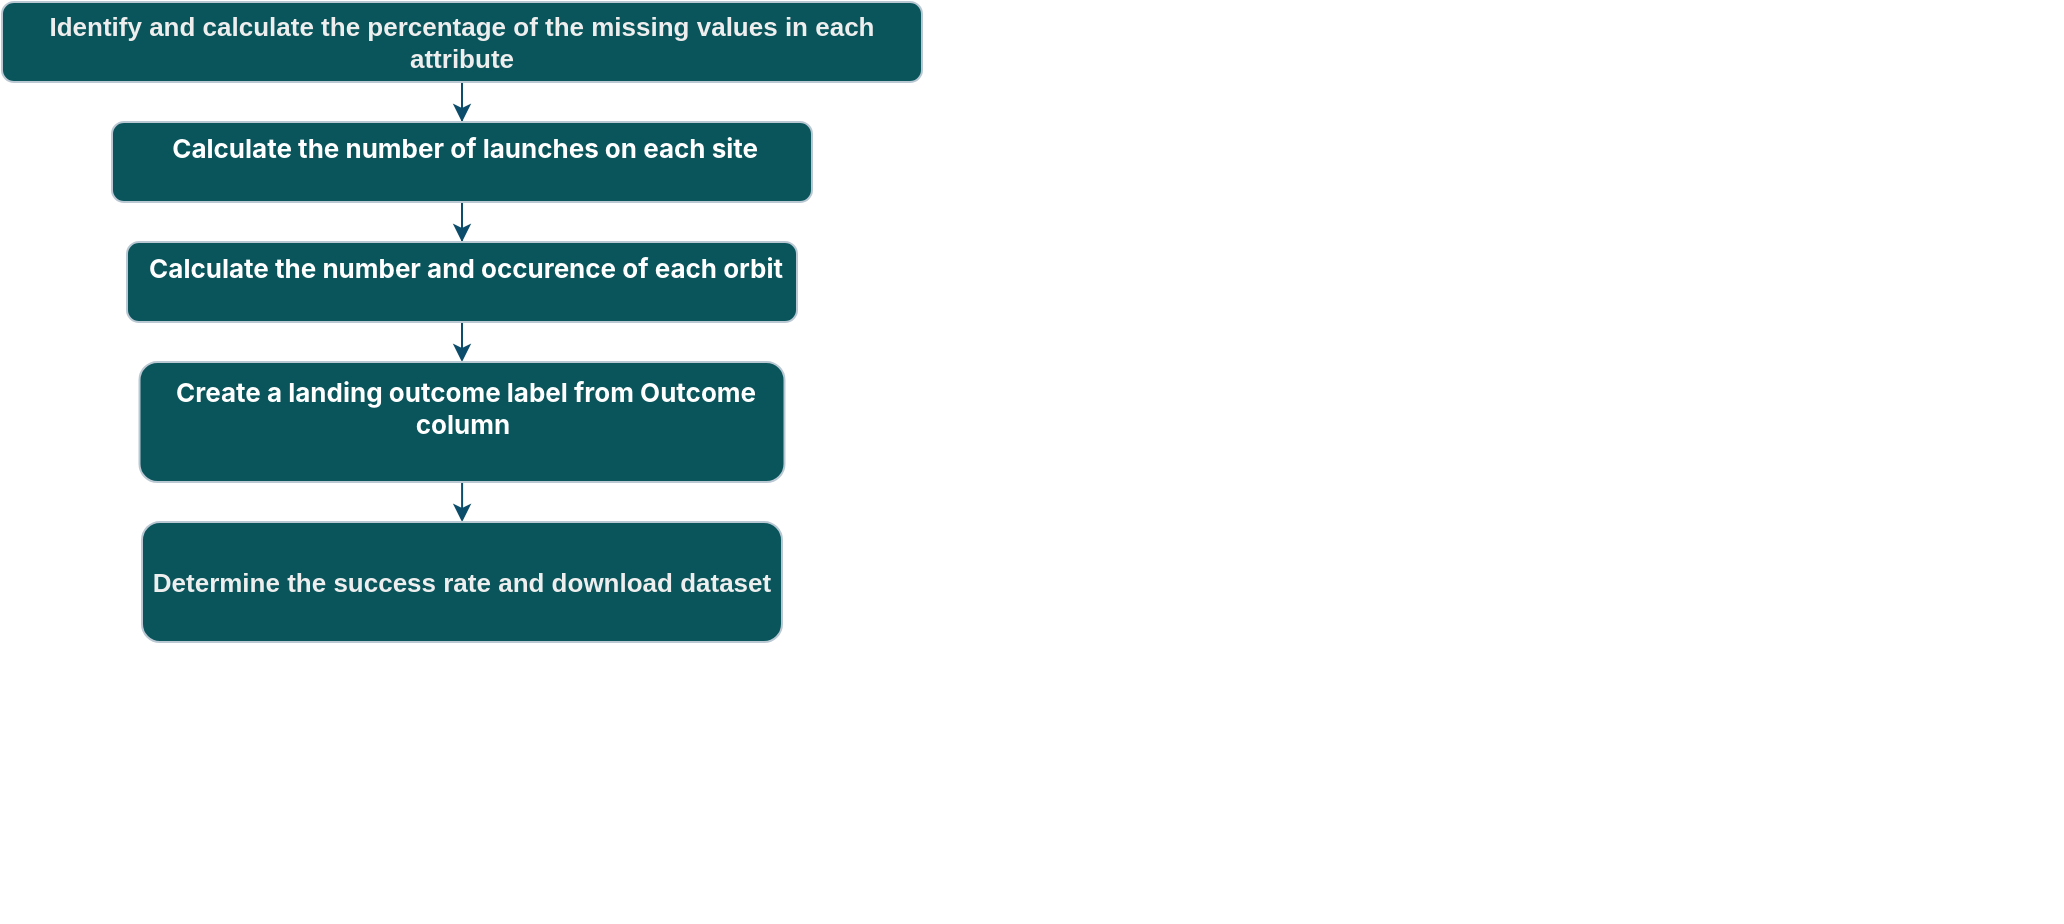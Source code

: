 <mxfile version="21.1.1" type="github">
  <diagram name="Page-1" id="XJa_YqYrmM3YX7fNveG3">
    <mxGraphModel dx="1434" dy="736" grid="1" gridSize="10" guides="1" tooltips="1" connect="1" arrows="1" fold="1" page="1" pageScale="1" pageWidth="850" pageHeight="1100" math="0" shadow="0">
      <root>
        <mxCell id="0" />
        <mxCell id="1" parent="0" />
        <mxCell id="xhZJJGkNVvbvQg2QOkUd-3" value="" style="edgeStyle=orthogonalEdgeStyle;rounded=0;orthogonalLoop=1;jettySize=auto;html=1;labelBackgroundColor=none;strokeColor=#0B4D6A;fontColor=default;align=center;verticalAlign=middle;fontSize=13;" edge="1" parent="1" source="xhZJJGkNVvbvQg2QOkUd-1" target="xhZJJGkNVvbvQg2QOkUd-2">
          <mxGeometry relative="1" as="geometry" />
        </mxCell>
        <mxCell id="xhZJJGkNVvbvQg2QOkUd-1" value="&lt;b style=&quot;font-size: 13px;&quot;&gt;Identify and calculate the percentage of the missing values in each attribute&lt;/b&gt;" style="rounded=1;whiteSpace=wrap;html=1;labelBackgroundColor=none;fillColor=#09555B;strokeColor=#BAC8D3;fontColor=#EEEEEE;align=center;verticalAlign=middle;fontSize=13;" vertex="1" parent="1">
          <mxGeometry x="120" y="100" width="460" height="40" as="geometry" />
        </mxCell>
        <mxCell id="xhZJJGkNVvbvQg2QOkUd-5" value="" style="edgeStyle=orthogonalEdgeStyle;rounded=0;orthogonalLoop=1;jettySize=auto;html=1;labelBackgroundColor=none;strokeColor=#0B4D6A;fontColor=default;align=center;verticalAlign=middle;fontSize=13;" edge="1" parent="1" source="xhZJJGkNVvbvQg2QOkUd-2" target="xhZJJGkNVvbvQg2QOkUd-4">
          <mxGeometry relative="1" as="geometry" />
        </mxCell>
        <mxCell id="xhZJJGkNVvbvQg2QOkUd-2" value="&lt;h3 style=&quot;border-color: var(--border-color); box-sizing: unset; line-height: var(--jp-content-heading-line-height); margin-top: calc(0.5 * var(--jp-content-heading-margin-top)); font-size: 13px; font-family: -apple-system, BlinkMacSystemFont, &amp;quot;Segoe UI&amp;quot;, Helvetica, Arial, sans-serif, &amp;quot;Apple Color Emoji&amp;quot;, &amp;quot;Segoe UI Emoji&amp;quot;, &amp;quot;Segoe UI Symbol&amp;quot;;&quot; id=&quot;TASK-1:-Calculate-the-number-of-launches-on-each-site&quot;&gt;&lt;font style=&quot;border-color: var(--border-color); font-size: 13px;&quot; color=&quot;#ffffff&quot;&gt;&amp;nbsp;Calculate the number of launches on each site&lt;/font&gt;&lt;/h3&gt;" style="rounded=1;whiteSpace=wrap;html=1;labelBackgroundColor=none;fillColor=#09555B;strokeColor=#BAC8D3;fontColor=#EEEEEE;align=center;verticalAlign=middle;fontSize=13;" vertex="1" parent="1">
          <mxGeometry x="175" y="160" width="350" height="40" as="geometry" />
        </mxCell>
        <mxCell id="xhZJJGkNVvbvQg2QOkUd-9" value="" style="edgeStyle=orthogonalEdgeStyle;rounded=0;orthogonalLoop=1;jettySize=auto;html=1;labelBackgroundColor=none;strokeColor=#0B4D6A;fontColor=default;align=center;verticalAlign=middle;fontSize=13;" edge="1" parent="1" source="xhZJJGkNVvbvQg2QOkUd-4" target="xhZJJGkNVvbvQg2QOkUd-8">
          <mxGeometry relative="1" as="geometry" />
        </mxCell>
        <mxCell id="xhZJJGkNVvbvQg2QOkUd-4" value="&lt;h3 style=&quot;border-color: var(--border-color); box-sizing: unset; line-height: var(--jp-content-heading-line-height); margin-top: calc(0.5 * var(--jp-content-heading-margin-top)); font-size: 13px; font-family: -apple-system, BlinkMacSystemFont, &amp;quot;Segoe UI&amp;quot;, Helvetica, Arial, sans-serif, &amp;quot;Apple Color Emoji&amp;quot;, &amp;quot;Segoe UI Emoji&amp;quot;, &amp;quot;Segoe UI Symbol&amp;quot;;&quot; id=&quot;TASK-1:-Calculate-the-number-of-launches-on-each-site&quot;&gt;&lt;font style=&quot;border-color: var(--border-color); font-size: 13px;&quot; color=&quot;#ffffff&quot;&gt;&amp;nbsp;Calculate the number and occurence of each orbit&lt;/font&gt;&lt;/h3&gt;" style="rounded=1;whiteSpace=wrap;html=1;labelBackgroundColor=none;fillColor=#09555B;strokeColor=#BAC8D3;fontColor=#EEEEEE;align=center;verticalAlign=middle;fontSize=13;" vertex="1" parent="1">
          <mxGeometry x="182.5" y="220" width="335" height="40" as="geometry" />
        </mxCell>
        <mxCell id="xhZJJGkNVvbvQg2QOkUd-11" value="" style="edgeStyle=orthogonalEdgeStyle;rounded=0;orthogonalLoop=1;jettySize=auto;html=1;labelBackgroundColor=none;strokeColor=#0B4D6A;fontColor=default;align=center;verticalAlign=middle;fontSize=13;" edge="1" parent="1" source="xhZJJGkNVvbvQg2QOkUd-8" target="xhZJJGkNVvbvQg2QOkUd-10">
          <mxGeometry relative="1" as="geometry" />
        </mxCell>
        <mxCell id="xhZJJGkNVvbvQg2QOkUd-8" value="&lt;h3 style=&quot;border-color: var(--border-color); box-sizing: unset; line-height: var(--jp-content-heading-line-height); margin-top: calc(0.5 * var(--jp-content-heading-margin-top)); font-size: 13px; font-family: -apple-system, BlinkMacSystemFont, &amp;quot;Segoe UI&amp;quot;, Helvetica, Arial, sans-serif, &amp;quot;Apple Color Emoji&amp;quot;, &amp;quot;Segoe UI Emoji&amp;quot;, &amp;quot;Segoe UI Symbol&amp;quot;;&quot; id=&quot;TASK-1:-Calculate-the-number-of-launches-on-each-site&quot;&gt;&lt;font style=&quot;border-color: var(--border-color); font-size: 13px;&quot; color=&quot;#ffffff&quot;&gt;&amp;nbsp;Create a landing outcome label from Outcome column&lt;/font&gt;&lt;/h3&gt;" style="whiteSpace=wrap;html=1;rounded=1;labelBackgroundColor=none;fillColor=#09555B;strokeColor=#BAC8D3;fontColor=#EEEEEE;align=center;verticalAlign=middle;fontSize=13;" vertex="1" parent="1">
          <mxGeometry x="188.75" y="280" width="322.5" height="60" as="geometry" />
        </mxCell>
        <mxCell id="xhZJJGkNVvbvQg2QOkUd-10" value="&lt;b style=&quot;font-size: 13px;&quot;&gt;Determine the success rate and download dataset&lt;/b&gt;" style="whiteSpace=wrap;html=1;rounded=1;labelBackgroundColor=none;fillColor=#09555B;strokeColor=#BAC8D3;fontColor=#EEEEEE;align=center;verticalAlign=middle;fontSize=13;" vertex="1" parent="1">
          <mxGeometry x="190" y="360" width="320" height="60" as="geometry" />
        </mxCell>
        <mxCell id="xhZJJGkNVvbvQg2QOkUd-12" value="&lt;h3 style=&quot;border-color: var(--border-color); font-style: normal; font-variant-ligatures: normal; font-variant-caps: normal; letter-spacing: normal; orphans: 2; text-indent: 0px; text-transform: none; widows: 2; word-spacing: 0px; -webkit-text-stroke-width: 0px; text-decoration-thickness: initial; text-decoration-style: initial; text-decoration-color: initial; box-sizing: unset; line-height: var(--jp-content-heading-line-height); margin-top: calc(0.5 * var(--jp-content-heading-margin-top)); font-size: var(--jp-content-font-size3); color: rgba(0, 0, 0, 0.87); font-family: -apple-system, BlinkMacSystemFont, &amp;quot;Segoe UI&amp;quot;, Helvetica, Arial, sans-serif, &amp;quot;Apple Color Emoji&amp;quot;, &amp;quot;Segoe UI Emoji&amp;quot;, &amp;quot;Segoe UI Symbol&amp;quot;; text-align: start; background-color: rgb(255, 255, 255);&quot; id=&quot;TASK-1:-Calculate-the-number-of-launches-on-each-site&quot;&gt;&lt;br&gt;&lt;/h3&gt;" style="text;whiteSpace=wrap;html=1;fontColor=#EEEEEE;labelBackgroundColor=none;" vertex="1" parent="1">
          <mxGeometry x="560" y="150" width="300" height="50" as="geometry" />
        </mxCell>
        <mxCell id="xhZJJGkNVvbvQg2QOkUd-13" value="&lt;h3 style=&quot;border-color: var(--border-color); font-style: normal; font-variant-ligatures: normal; font-variant-caps: normal; letter-spacing: normal; orphans: 2; text-indent: 0px; text-transform: none; widows: 2; word-spacing: 0px; -webkit-text-stroke-width: 0px; text-decoration-thickness: initial; text-decoration-style: initial; text-decoration-color: initial; box-sizing: unset; line-height: var(--jp-content-heading-line-height); margin-top: calc(0.5 * var(--jp-content-heading-margin-top)); margin-bottom: calc(0.5 * var(--jp-content-heading-margin-bottom)); font-size: var(--jp-content-font-size3); color: rgba(0, 0, 0, 0.87); font-family: -apple-system, BlinkMacSystemFont, &amp;quot;Segoe UI&amp;quot;, Helvetica, Arial, sans-serif, &amp;quot;Apple Color Emoji&amp;quot;, &amp;quot;Segoe UI Emoji&amp;quot;, &amp;quot;Segoe UI Symbol&amp;quot;; text-align: start; background-color: rgb(255, 255, 255);&quot; id=&quot;TASK-2:-Calculate-the-number-and-occurrence-of-each-orbit&quot;&gt;&lt;br&gt;&lt;/h3&gt;" style="text;whiteSpace=wrap;html=1;fontColor=#EEEEEE;labelBackgroundColor=none;" vertex="1" parent="1">
          <mxGeometry x="830" y="300" width="320" height="40" as="geometry" />
        </mxCell>
        <mxCell id="xhZJJGkNVvbvQg2QOkUd-14" value="&lt;h3 style=&quot;border-color: var(--border-color); font-style: normal; font-variant-ligatures: normal; font-variant-caps: normal; letter-spacing: normal; orphans: 2; text-indent: 0px; text-transform: none; widows: 2; word-spacing: 0px; -webkit-text-stroke-width: 0px; text-decoration-thickness: initial; text-decoration-style: initial; text-decoration-color: initial; box-sizing: unset; line-height: var(--jp-content-heading-line-height); margin-top: calc(0.5 * var(--jp-content-heading-margin-top)); margin-bottom: calc(0.5 * var(--jp-content-heading-margin-bottom)); font-size: var(--jp-content-font-size3); color: rgba(0, 0, 0, 0.87); font-family: -apple-system, BlinkMacSystemFont, &amp;quot;Segoe UI&amp;quot;, Helvetica, Arial, sans-serif, &amp;quot;Apple Color Emoji&amp;quot;, &amp;quot;Segoe UI Emoji&amp;quot;, &amp;quot;Segoe UI Symbol&amp;quot;; text-align: start; background-color: rgb(255, 255, 255);&quot; id=&quot;TASK-2:-Calculate-the-number-and-occurrence-of-each-orbit&quot;&gt;&lt;br&gt;&lt;/h3&gt;" style="text;whiteSpace=wrap;html=1;fontColor=#EEEEEE;labelBackgroundColor=none;" vertex="1" parent="1">
          <mxGeometry x="420" y="520" width="320" height="40" as="geometry" />
        </mxCell>
        <mxCell id="xhZJJGkNVvbvQg2QOkUd-15" value="&lt;h3 style=&quot;border-color: var(--border-color); font-style: normal; font-variant-ligatures: normal; font-variant-caps: normal; letter-spacing: normal; orphans: 2; text-indent: 0px; text-transform: none; widows: 2; word-spacing: 0px; -webkit-text-stroke-width: 0px; text-decoration-thickness: initial; text-decoration-style: initial; text-decoration-color: initial; box-sizing: unset; line-height: var(--jp-content-heading-line-height); margin-top: calc(0.5 * var(--jp-content-heading-margin-top)); margin-bottom: calc(0.5 * var(--jp-content-heading-margin-bottom)); font-size: var(--jp-content-font-size3); color: rgba(0, 0, 0, 0.87); font-family: -apple-system, BlinkMacSystemFont, &amp;quot;Segoe UI&amp;quot;, Helvetica, Arial, sans-serif, &amp;quot;Apple Color Emoji&amp;quot;, &amp;quot;Segoe UI Emoji&amp;quot;, &amp;quot;Segoe UI Symbol&amp;quot;; text-align: start; background-color: rgb(255, 255, 255);&quot; id=&quot;TASK-2:-Calculate-the-number-and-occurrence-of-each-orbit&quot;&gt;&lt;br&gt;&lt;/h3&gt;" style="text;whiteSpace=wrap;html=1;fontColor=#EEEEEE;labelBackgroundColor=none;" vertex="1" parent="1">
          <mxGeometry x="210" y="520" width="320" height="40" as="geometry" />
        </mxCell>
      </root>
    </mxGraphModel>
  </diagram>
</mxfile>
